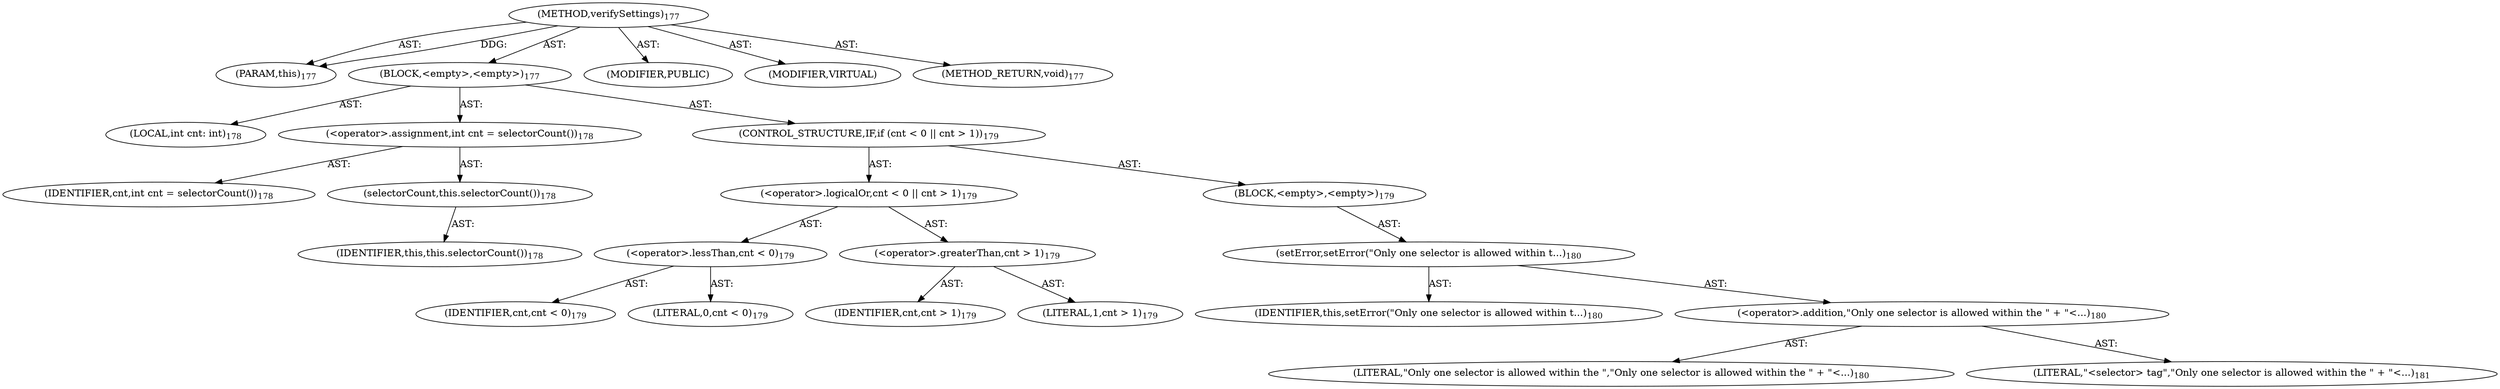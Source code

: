 digraph "verifySettings" {  
"111669149704" [label = <(METHOD,verifySettings)<SUB>177</SUB>> ]
"115964116999" [label = <(PARAM,this)<SUB>177</SUB>> ]
"25769803792" [label = <(BLOCK,&lt;empty&gt;,&lt;empty&gt;)<SUB>177</SUB>> ]
"94489280514" [label = <(LOCAL,int cnt: int)<SUB>178</SUB>> ]
"30064771116" [label = <(&lt;operator&gt;.assignment,int cnt = selectorCount())<SUB>178</SUB>> ]
"68719476784" [label = <(IDENTIFIER,cnt,int cnt = selectorCount())<SUB>178</SUB>> ]
"30064771117" [label = <(selectorCount,this.selectorCount())<SUB>178</SUB>> ]
"68719476749" [label = <(IDENTIFIER,this,this.selectorCount())<SUB>178</SUB>> ]
"47244640264" [label = <(CONTROL_STRUCTURE,IF,if (cnt &lt; 0 || cnt &gt; 1))<SUB>179</SUB>> ]
"30064771118" [label = <(&lt;operator&gt;.logicalOr,cnt &lt; 0 || cnt &gt; 1)<SUB>179</SUB>> ]
"30064771119" [label = <(&lt;operator&gt;.lessThan,cnt &lt; 0)<SUB>179</SUB>> ]
"68719476785" [label = <(IDENTIFIER,cnt,cnt &lt; 0)<SUB>179</SUB>> ]
"90194313224" [label = <(LITERAL,0,cnt &lt; 0)<SUB>179</SUB>> ]
"30064771120" [label = <(&lt;operator&gt;.greaterThan,cnt &gt; 1)<SUB>179</SUB>> ]
"68719476786" [label = <(IDENTIFIER,cnt,cnt &gt; 1)<SUB>179</SUB>> ]
"90194313225" [label = <(LITERAL,1,cnt &gt; 1)<SUB>179</SUB>> ]
"25769803793" [label = <(BLOCK,&lt;empty&gt;,&lt;empty&gt;)<SUB>179</SUB>> ]
"30064771121" [label = <(setError,setError(&quot;Only one selector is allowed within t...)<SUB>180</SUB>> ]
"68719476750" [label = <(IDENTIFIER,this,setError(&quot;Only one selector is allowed within t...)<SUB>180</SUB>> ]
"30064771122" [label = <(&lt;operator&gt;.addition,&quot;Only one selector is allowed within the &quot; + &quot;&lt;...)<SUB>180</SUB>> ]
"90194313226" [label = <(LITERAL,&quot;Only one selector is allowed within the &quot;,&quot;Only one selector is allowed within the &quot; + &quot;&lt;...)<SUB>180</SUB>> ]
"90194313227" [label = <(LITERAL,&quot;&lt;selector&gt; tag&quot;,&quot;Only one selector is allowed within the &quot; + &quot;&lt;...)<SUB>181</SUB>> ]
"133143986194" [label = <(MODIFIER,PUBLIC)> ]
"133143986195" [label = <(MODIFIER,VIRTUAL)> ]
"128849018888" [label = <(METHOD_RETURN,void)<SUB>177</SUB>> ]
  "111669149704" -> "115964116999"  [ label = "AST: "] 
  "111669149704" -> "25769803792"  [ label = "AST: "] 
  "111669149704" -> "133143986194"  [ label = "AST: "] 
  "111669149704" -> "133143986195"  [ label = "AST: "] 
  "111669149704" -> "128849018888"  [ label = "AST: "] 
  "25769803792" -> "94489280514"  [ label = "AST: "] 
  "25769803792" -> "30064771116"  [ label = "AST: "] 
  "25769803792" -> "47244640264"  [ label = "AST: "] 
  "30064771116" -> "68719476784"  [ label = "AST: "] 
  "30064771116" -> "30064771117"  [ label = "AST: "] 
  "30064771117" -> "68719476749"  [ label = "AST: "] 
  "47244640264" -> "30064771118"  [ label = "AST: "] 
  "47244640264" -> "25769803793"  [ label = "AST: "] 
  "30064771118" -> "30064771119"  [ label = "AST: "] 
  "30064771118" -> "30064771120"  [ label = "AST: "] 
  "30064771119" -> "68719476785"  [ label = "AST: "] 
  "30064771119" -> "90194313224"  [ label = "AST: "] 
  "30064771120" -> "68719476786"  [ label = "AST: "] 
  "30064771120" -> "90194313225"  [ label = "AST: "] 
  "25769803793" -> "30064771121"  [ label = "AST: "] 
  "30064771121" -> "68719476750"  [ label = "AST: "] 
  "30064771121" -> "30064771122"  [ label = "AST: "] 
  "30064771122" -> "90194313226"  [ label = "AST: "] 
  "30064771122" -> "90194313227"  [ label = "AST: "] 
  "111669149704" -> "115964116999"  [ label = "DDG: "] 
}
